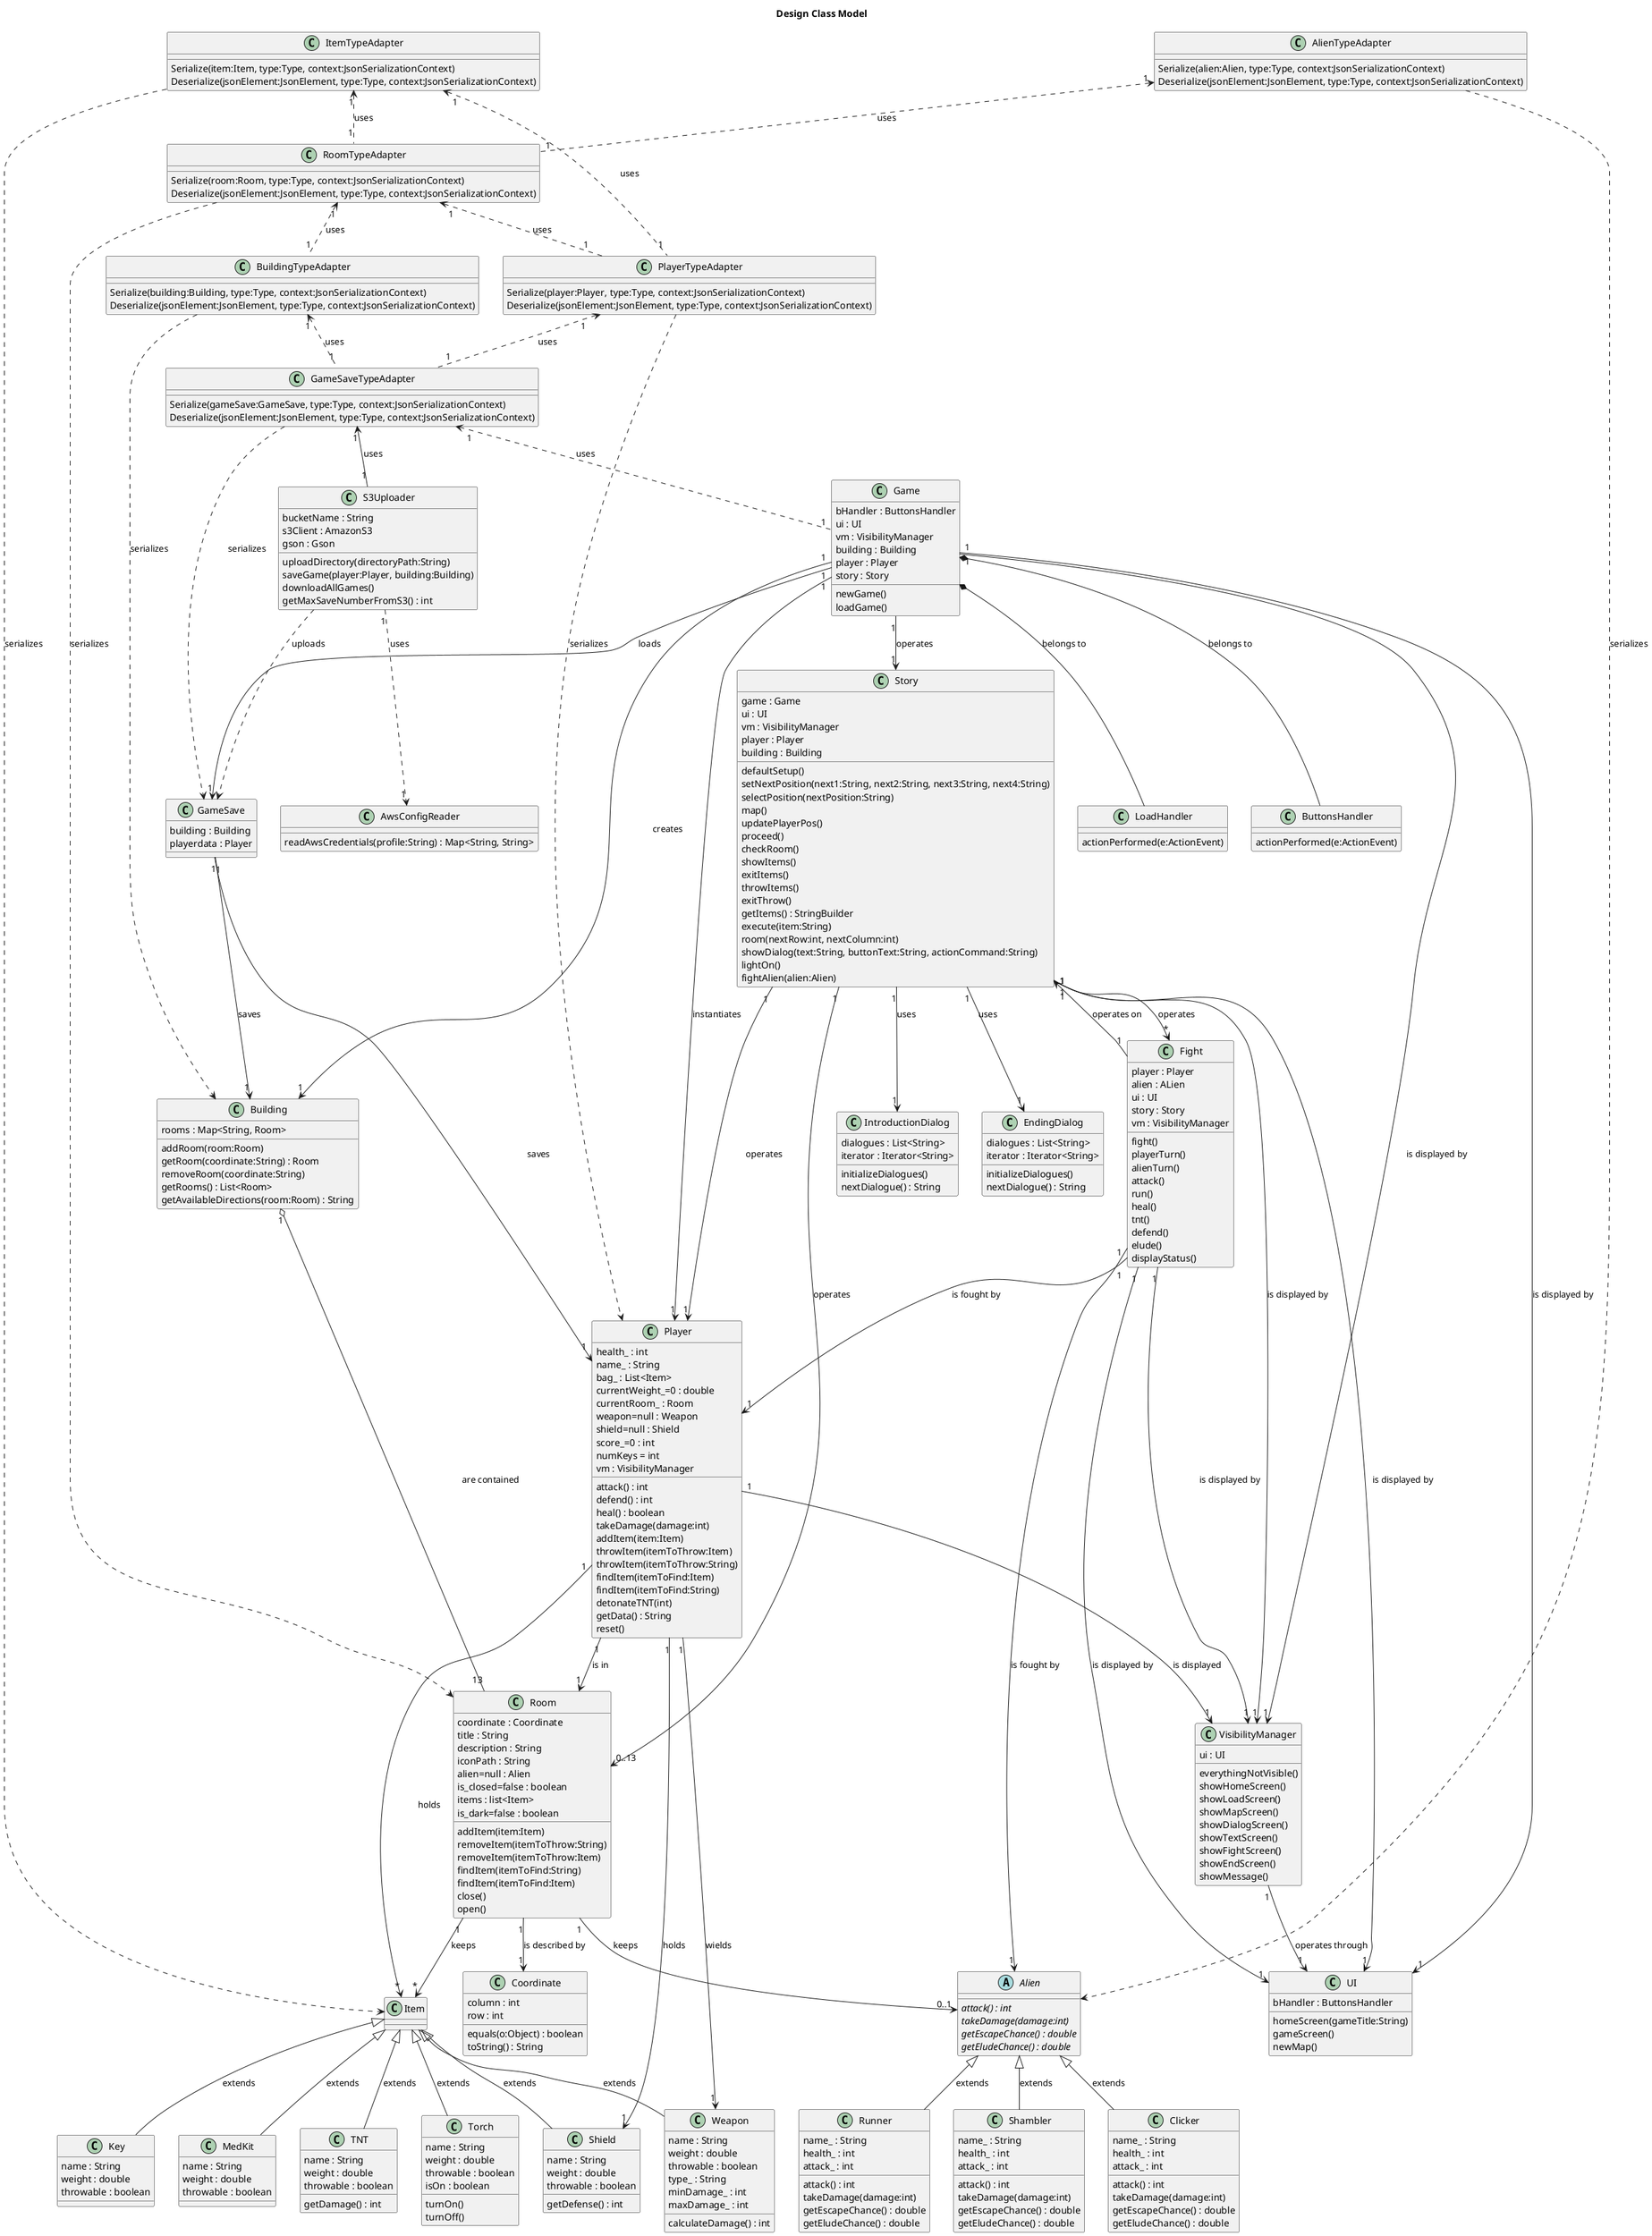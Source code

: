 @startuml

title Design Class Model

abstract class Alien  {
    {abstract} attack() : int
    {abstract} takeDamage(damage:int)
    {abstract} getEscapeChance() : double
    {abstract} getEludeChance() : double
}

class Clicker {
    name_ : String
    health_ : int
    attack_ : int
    attack() : int
    takeDamage(damage:int)
    getEscapeChance() : double
    getEludeChance() : double
}

class Runner {
    name_ : String
    health_ : int
    attack_ : int
    attack() : int
    takeDamage(damage:int)
    getEscapeChance() : double
    getEludeChance() : double
}

class Shambler {
    name_ : String
    health_ : int
    attack_ : int
    attack() : int
    takeDamage(damage:int)
    getEscapeChance() : double
    getEludeChance() : double
}

class Game {
    bHandler : ButtonsHandler
    ui : UI
    vm : VisibilityManager
    building : Building
    player : Player
    story : Story
    newGame()
    loadGame()
}

class ButtonsHandler {
    actionPerformed(e:ActionEvent)
}

class LoadHandler {
    actionPerformed(e:ActionEvent)
}

class Story {
    game : Game
    ui : UI
    vm : VisibilityManager
    player : Player
    building : Building
    defaultSetup()
    setNextPosition(next1:String, next2:String, next3:String, next4:String)
    selectPosition(nextPosition:String)
    map()
    updatePlayerPos()
    proceed()
    checkRoom()
    showItems()
    exitItems()
    throwItems()
    exitThrow()
    getItems() : StringBuilder
    execute(item:String)
    room(nextRow:int, nextColumn:int)
    showDialog(text:String, buttonText:String, actionCommand:String)
    lightOn()
    fightAlien(alien:Alien)
}

class EndingDialog {
    dialogues : List<String>
    iterator : Iterator<String>
    initializeDialogues()
    nextDialogue() : String
}

class IntroductionDialog {
    dialogues : List<String>
    iterator : Iterator<String>
    initializeDialogues()
    nextDialogue() : String
}

class UI {
    bHandler : ButtonsHandler
    homeScreen(gameTitle:String)
    gameScreen()
    newMap()
}

class VisibilityManager {
    ui : UI
    everythingNotVisible()
    showHomeScreen()
    showLoadScreen()
    showMapScreen()
    showDialogScreen()
    showTextScreen()
    showFightScreen()
    showEndScreen()
    showMessage()
}

class Item {
}

class Key {
    name : String
    weight : double
    throwable : boolean
}

class MedKit{
    name : String
    weight : double
    throwable : boolean
}

class Shield {
    name : String
    weight : double
    throwable : boolean
    getDefense() : int
}

class TNT {
    name : String
    weight : double
    throwable : boolean
    getDamage() : int
}

class Torch {
    name : String
    weight : double
    throwable : boolean
    isOn : boolean
    turnOn()
    turnOff()
}

class Weapon {
    name : String
    weight : double
    throwable : boolean
    type_ : String
    minDamage_ : int
    maxDamage_ : int
    calculateDamage() : int
}

class Building {
    rooms : Map<String, Room>
    addRoom(room:Room)
    getRoom(coordinate:String) : Room
    removeRoom(coordinate:String)
    getRooms() : List<Room>
    getAvailableDirections(room:Room) : String
}
 
class Room {
    coordinate : Coordinate
    title : String
    description : String
    iconPath : String
    alien=null : Alien
    is_closed=false : boolean
    items : list<Item>
    is_dark=false : boolean
    addItem(item:Item)
    removeItem(itemToThrow:String)
    removeItem(itemToThrow:Item)
    findItem(itemToFind:String)
    findItem(itemToFind:Item)
    close()
    open()
}

class Coordinate {
    column : int
    row : int
    equals(o:Object) : boolean
    toString() : String
}

class Fight {
    player : Player
    alien : ALien
    ui : UI
    story : Story
    vm : VisibilityManager
    fight()
    playerTurn()
    alienTurn()
    attack()
    run()
    heal()
    tnt()
    defend()
    elude()
    displayStatus()
}

class Player {
    health_ : int
    name_ : String
    bag_ : List<Item>
    currentWeight_=0 : double
    currentRoom_ : Room
    weapon=null : Weapon
    shield=null : Shield
    score_=0 : int
    numKeys = int
    vm : VisibilityManager
    attack() : int
    defend() : int
    heal() : boolean
    takeDamage(damage:int)
    addItem(item:Item)
    throwItem(itemToThrow:Item)
    throwItem(itemToThrow:String)
    findItem(itemToFind:Item)
    findItem(itemToFind:String)
    detonateTNT(int)
    getData() : String
    reset()
}

class AlienTypeAdapter {
    Serialize(alien:Alien, type:Type, context:JsonSerializationContext)
    Deserialize(jsonElement:JsonElement, type:Type, context:JsonSerializationContext)
}

class BuildingTypeAdapter {
    Serialize(building:Building, type:Type, context:JsonSerializationContext)
    Deserialize(jsonElement:JsonElement, type:Type, context:JsonSerializationContext)
}

class GameSaveTypeAdapter {
    Serialize(gameSave:GameSave, type:Type, context:JsonSerializationContext)
    Deserialize(jsonElement:JsonElement, type:Type, context:JsonSerializationContext)
}

class ItemTypeAdapter {
    Serialize(item:Item, type:Type, context:JsonSerializationContext)
    Deserialize(jsonElement:JsonElement, type:Type, context:JsonSerializationContext)
}

class PlayerTypeAdapter {
    Serialize(player:Player, type:Type, context:JsonSerializationContext)
    Deserialize(jsonElement:JsonElement, type:Type, context:JsonSerializationContext)
}

class RoomTypeAdapter {
    Serialize(room:Room, type:Type, context:JsonSerializationContext)
    Deserialize(jsonElement:JsonElement, type:Type, context:JsonSerializationContext)
}

class AwsConfigReader {
    readAwsCredentials(profile:String) : Map<String, String>
}

class GameSave {
    building : Building
    playerdata : Player
}

class S3Uploader {
    bucketName : String
    s3Client : AmazonS3
    gson : Gson
    uploadDirectory(directoryPath:String)
    saveGame(player:Player, building:Building)
    downloadAllGames()
    getMaxSaveNumberFromS3() : int
}

Alien <|-- Clicker : extends
Alien <|-- Runner : extends
Alien <|-- Shambler : extends

Fight"1" --> "1"Player : is fought by
Fight"1" --> "1"Alien : is fought by
Fight"1" --> "1"UI : is displayed by
Fight"1" --> "1"Story : operates on
Fight"1" --> "1"VisibilityManager : is displayed by

Item <|-- Key : extends
Item <|-- MedKit : extends
Item <|-- Shield : extends
Item <|-- TNT : extends
Item <|-- Torch : extends
Item <|-- Weapon : extends

Building"1" o-- "13"Room : are contained

Player"1" --> "1"Weapon : wields
Player"1" --> "1"Shield : holds
Player"1" --> "*"Item : holds
Player"1" --> "1"Room : is in
Player"1" --> "1"VisibilityManager : is displayed

Room"1" --> "*"Item : keeps
Room"1" --> "0..1"Alien : keeps
Room"1" --> "1"Coordinate : is described by

S3Uploader"1" ..> "1"AwsConfigReader : uses
S3Uploader ..> GameSave : uploads
GameSave"1" --> "1"Building : saves
GameSave"1" --> "1"Player : saves

Game *-- ButtonsHandler : belongs to
Game *-- LoadHandler : belongs to
Game"1" --> "1"UI : is displayed by
Game"1" --> "1"VisibilityManager : is displayed by
Game"1" --> "1"Building : creates
Game"1" --> "1"Player : instantiates
Game"1" --> "1"Story : operates
Game"1" --> "1"GameSave : loads

VisibilityManager"1" --> "1"UI : operates through

Story"1" --> "1"IntroductionDialog : uses
Story"1" --> "1"EndingDialog : uses
Story"1" --> "1"VisibilityManager : is displayed by
Story"1" --> "1"UI : is displayed by
Story"1" --> "1"Player : operates
Story"1" --> "*"Fight : operates
Story"1" --> "0..13"Room : operates

AlienTypeAdapter"1" <.. "1"RoomTypeAdapter : uses
RoomTypeAdapter"1" <.. "1"BuildingTypeAdapter : uses
RoomTypeAdapter"1" <.. "1"PlayerTypeAdapter : uses
ItemTypeAdapter"1" <.. "1"RoomTypeAdapter :uses
ItemTypeAdapter"1" <.. "1"PlayerTypeAdapter : uses
PlayerTypeAdapter"1" <.. "1"GameSaveTypeAdapter : uses
BuildingTypeAdapter"1" <.. "1"GameSaveTypeAdapter : uses
GameSaveTypeAdapter"1" <.. "1"Game : uses
GameSaveTypeAdapter"1" <-- "1"S3Uploader : uses

AlienTypeAdapter ..> Alien : serializes
RoomTypeAdapter ..> Room : serializes
ItemTypeAdapter ..> Item : serializes
PlayerTypeAdapter ..> Player : serializes
BuildingTypeAdapter ..> Building : serializes
GameSaveTypeAdapter ..> GameSave : serializes

@enduml